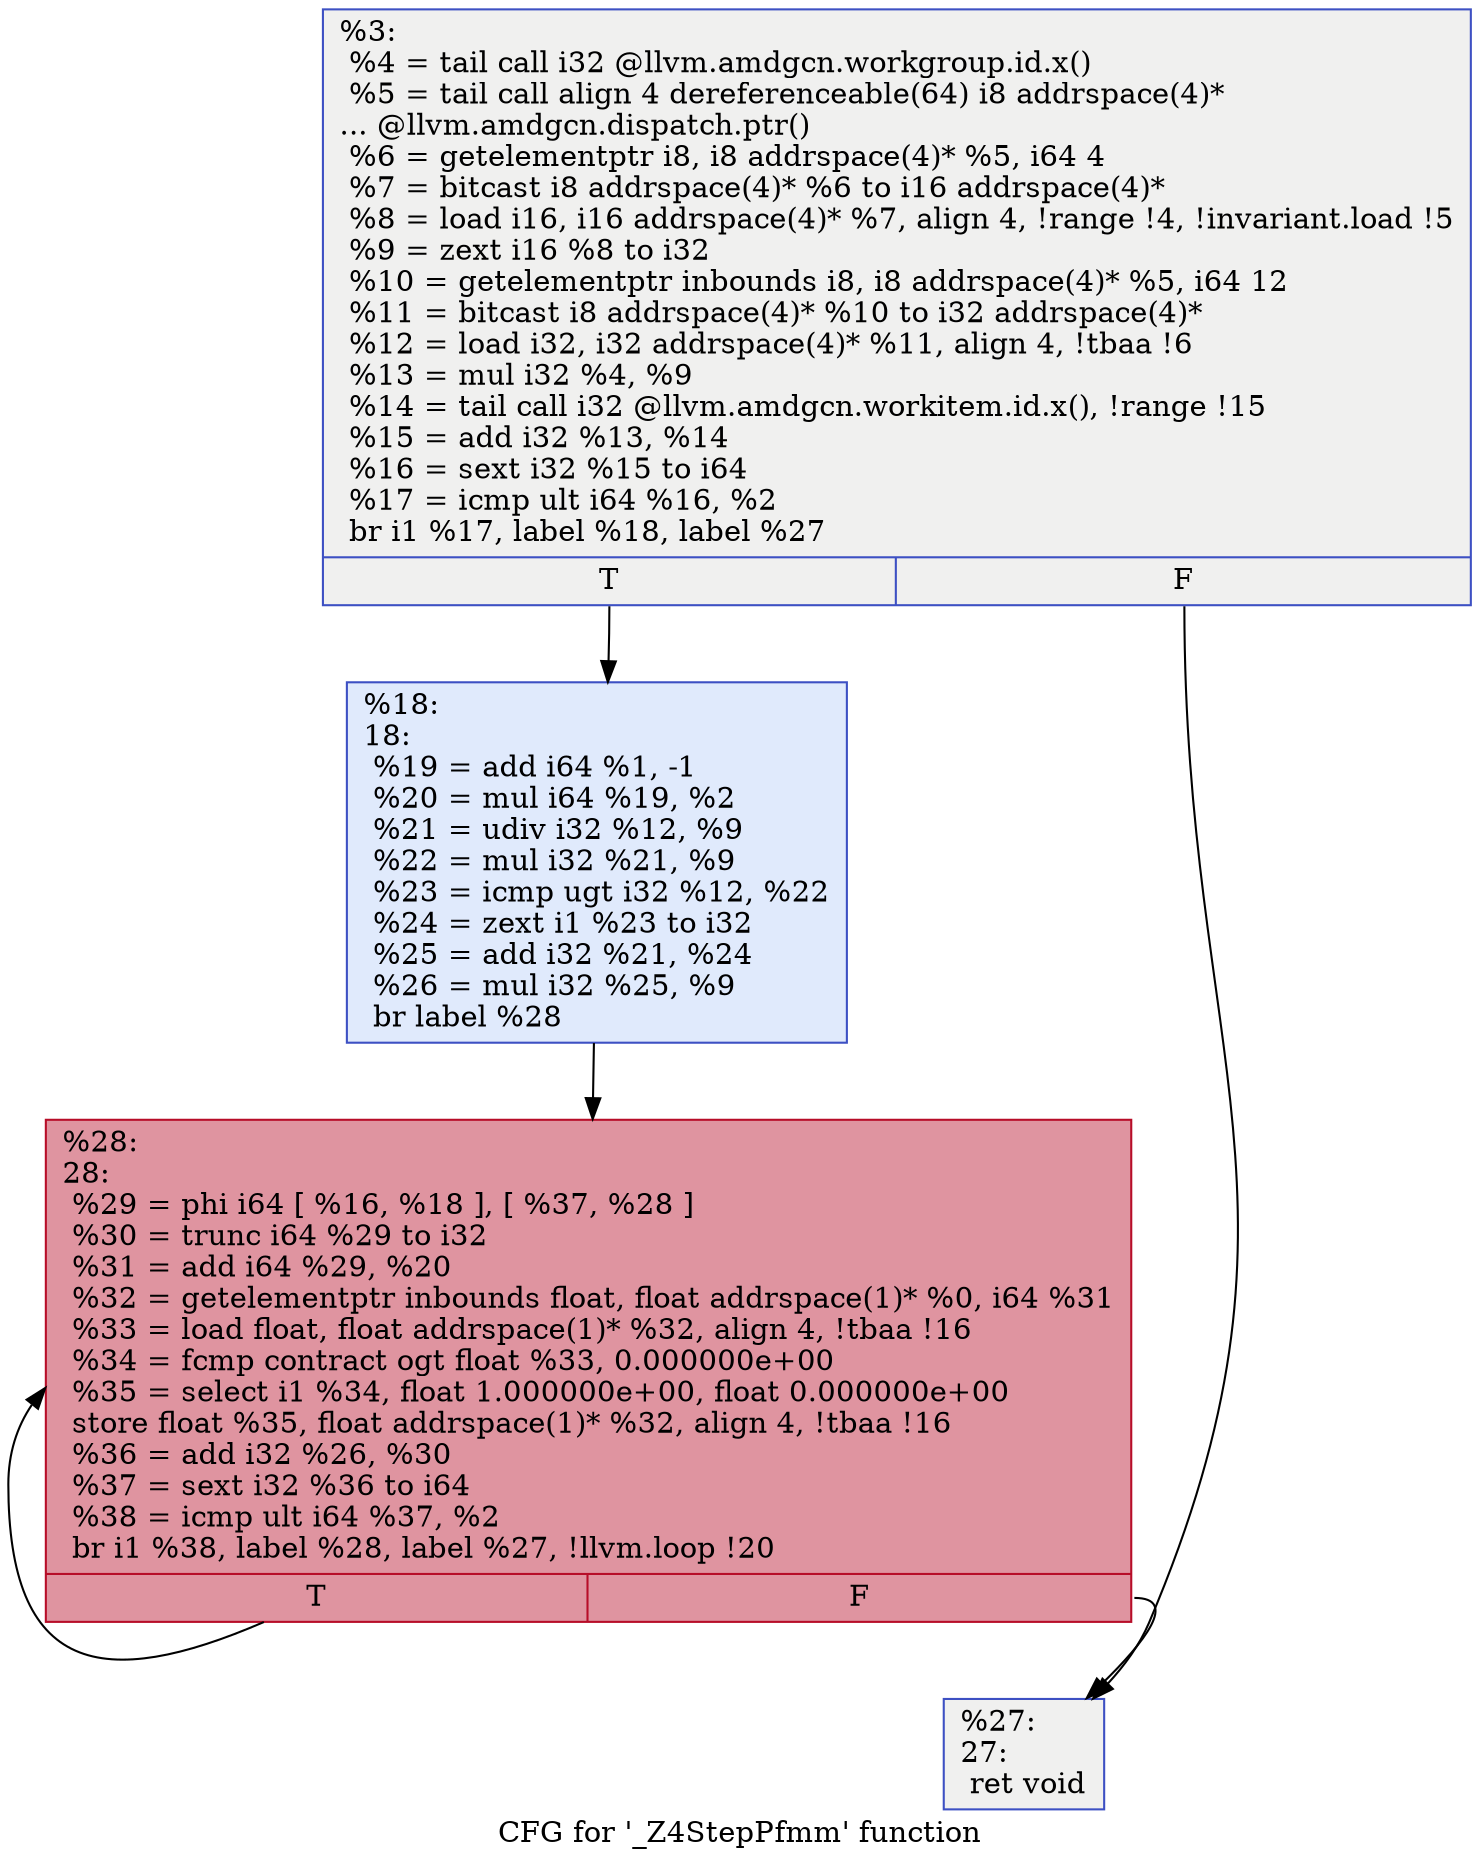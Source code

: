 digraph "CFG for '_Z4StepPfmm' function" {
	label="CFG for '_Z4StepPfmm' function";

	Node0x462b3d0 [shape=record,color="#3d50c3ff", style=filled, fillcolor="#dedcdb70",label="{%3:\l  %4 = tail call i32 @llvm.amdgcn.workgroup.id.x()\l  %5 = tail call align 4 dereferenceable(64) i8 addrspace(4)*\l... @llvm.amdgcn.dispatch.ptr()\l  %6 = getelementptr i8, i8 addrspace(4)* %5, i64 4\l  %7 = bitcast i8 addrspace(4)* %6 to i16 addrspace(4)*\l  %8 = load i16, i16 addrspace(4)* %7, align 4, !range !4, !invariant.load !5\l  %9 = zext i16 %8 to i32\l  %10 = getelementptr inbounds i8, i8 addrspace(4)* %5, i64 12\l  %11 = bitcast i8 addrspace(4)* %10 to i32 addrspace(4)*\l  %12 = load i32, i32 addrspace(4)* %11, align 4, !tbaa !6\l  %13 = mul i32 %4, %9\l  %14 = tail call i32 @llvm.amdgcn.workitem.id.x(), !range !15\l  %15 = add i32 %13, %14\l  %16 = sext i32 %15 to i64\l  %17 = icmp ult i64 %16, %2\l  br i1 %17, label %18, label %27\l|{<s0>T|<s1>F}}"];
	Node0x462b3d0:s0 -> Node0x462d6c0;
	Node0x462b3d0:s1 -> Node0x462d750;
	Node0x462d6c0 [shape=record,color="#3d50c3ff", style=filled, fillcolor="#b9d0f970",label="{%18:\l18:                                               \l  %19 = add i64 %1, -1\l  %20 = mul i64 %19, %2\l  %21 = udiv i32 %12, %9\l  %22 = mul i32 %21, %9\l  %23 = icmp ugt i32 %12, %22\l  %24 = zext i1 %23 to i32\l  %25 = add i32 %21, %24\l  %26 = mul i32 %25, %9\l  br label %28\l}"];
	Node0x462d6c0 -> Node0x462dcf0;
	Node0x462d750 [shape=record,color="#3d50c3ff", style=filled, fillcolor="#dedcdb70",label="{%27:\l27:                                               \l  ret void\l}"];
	Node0x462dcf0 [shape=record,color="#b70d28ff", style=filled, fillcolor="#b70d2870",label="{%28:\l28:                                               \l  %29 = phi i64 [ %16, %18 ], [ %37, %28 ]\l  %30 = trunc i64 %29 to i32\l  %31 = add i64 %29, %20\l  %32 = getelementptr inbounds float, float addrspace(1)* %0, i64 %31\l  %33 = load float, float addrspace(1)* %32, align 4, !tbaa !16\l  %34 = fcmp contract ogt float %33, 0.000000e+00\l  %35 = select i1 %34, float 1.000000e+00, float 0.000000e+00\l  store float %35, float addrspace(1)* %32, align 4, !tbaa !16\l  %36 = add i32 %26, %30\l  %37 = sext i32 %36 to i64\l  %38 = icmp ult i64 %37, %2\l  br i1 %38, label %28, label %27, !llvm.loop !20\l|{<s0>T|<s1>F}}"];
	Node0x462dcf0:s0 -> Node0x462dcf0;
	Node0x462dcf0:s1 -> Node0x462d750;
}
